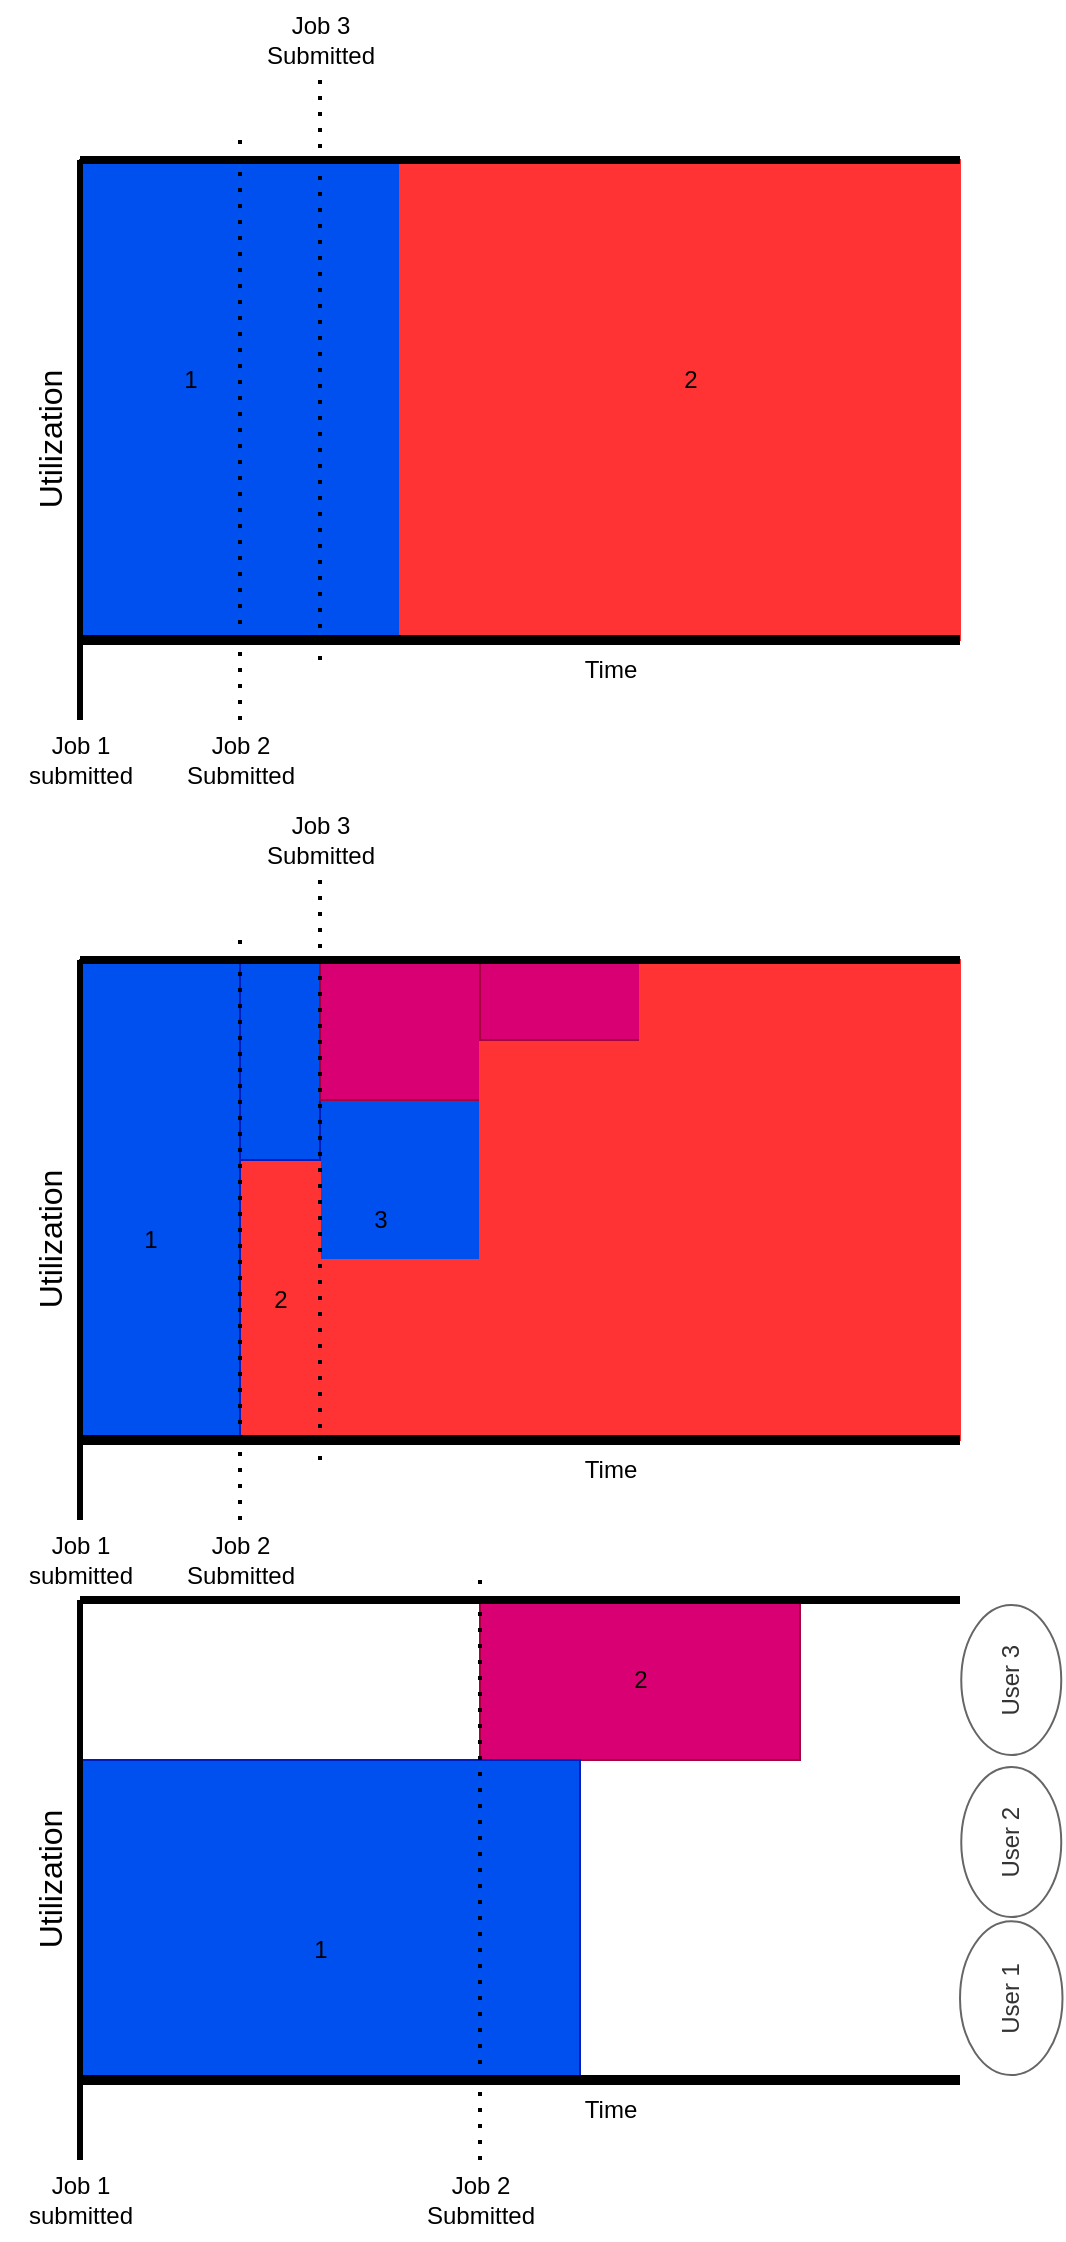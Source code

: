 <mxfile version="28.2.5">
  <diagram name="Page-1" id="hqjtlSOXu0J3TYVjxEZw">
    <mxGraphModel dx="1042" dy="1683" grid="1" gridSize="10" guides="1" tooltips="1" connect="1" arrows="1" fold="1" page="1" pageScale="1" pageWidth="850" pageHeight="1100" math="0" shadow="0">
      <root>
        <mxCell id="0" />
        <mxCell id="1" parent="0" />
        <mxCell id="a4DN0tWLdunBfCbzzwAo-58" value="" style="rounded=0;whiteSpace=wrap;html=1;fillColor=#0050ef;fontColor=#ffffff;strokeColor=#001DBC;" parent="1" vertex="1">
          <mxGeometry x="240" y="510" width="80" height="80" as="geometry" />
        </mxCell>
        <mxCell id="a4DN0tWLdunBfCbzzwAo-61" value="" style="rounded=0;whiteSpace=wrap;html=1;fillColor=#d80073;fontColor=#ffffff;strokeColor=#A50040;" parent="1" vertex="1">
          <mxGeometry x="320" y="760" width="160" height="80" as="geometry" />
        </mxCell>
        <mxCell id="a4DN0tWLdunBfCbzzwAo-59" value="" style="rounded=0;whiteSpace=wrap;html=1;fillColor=#0050ef;fontColor=#ffffff;strokeColor=#001DBC;" parent="1" vertex="1">
          <mxGeometry x="120" y="840" width="250" height="160" as="geometry" />
        </mxCell>
        <mxCell id="a4DN0tWLdunBfCbzzwAo-4" value="" style="rounded=0;whiteSpace=wrap;html=1;fillColor=#0050ef;fontColor=#ffffff;strokeColor=#001DBC;" parent="1" vertex="1">
          <mxGeometry x="120" y="40" width="160" height="240" as="geometry" />
        </mxCell>
        <mxCell id="a4DN0tWLdunBfCbzzwAo-15" value="" style="rounded=0;whiteSpace=wrap;html=1;fillColor=light-dark(#FF3333,#FF0000);fontColor=#ffffff;strokeColor=light-dark(#FF3333,#FF0000);" parent="1" vertex="1">
          <mxGeometry x="280" y="40" width="280" height="240" as="geometry" />
        </mxCell>
        <mxCell id="a4DN0tWLdunBfCbzzwAo-23" value="" style="rounded=0;whiteSpace=wrap;html=1;fillColor=light-dark(#FF3333,#FF0000);fontColor=#ffffff;strokeColor=light-dark(#FF3333,#FF0000);" parent="1" vertex="1">
          <mxGeometry x="200" y="540" width="40" height="140" as="geometry" />
        </mxCell>
        <mxCell id="a4DN0tWLdunBfCbzzwAo-19" value="" style="rounded=0;whiteSpace=wrap;html=1;fillColor=#0050ef;fontColor=#ffffff;strokeColor=#001DBC;" parent="1" vertex="1">
          <mxGeometry x="120" y="440" width="80" height="240" as="geometry" />
        </mxCell>
        <mxCell id="a4DN0tWLdunBfCbzzwAo-30" value="" style="rounded=0;whiteSpace=wrap;html=1;fillColor=#0050ef;fontColor=#ffffff;strokeColor=#001DBC;" parent="1" vertex="1">
          <mxGeometry x="200" y="440" width="40" height="100" as="geometry" />
        </mxCell>
        <mxCell id="a4DN0tWLdunBfCbzzwAo-32" value="" style="rounded=0;whiteSpace=wrap;html=1;fillColor=#d80073;fontColor=#ffffff;strokeColor=#A50040;" parent="1" vertex="1">
          <mxGeometry x="240" y="440" width="80" height="70" as="geometry" />
        </mxCell>
        <mxCell id="a4DN0tWLdunBfCbzzwAo-34" value="" style="rounded=0;whiteSpace=wrap;html=1;fillColor=light-dark(#FF3333,#FF0000);fontColor=#ffffff;strokeColor=light-dark(#FF3333,#FF0000);" parent="1" vertex="1">
          <mxGeometry x="320" y="480" width="80" height="200" as="geometry" />
        </mxCell>
        <mxCell id="a4DN0tWLdunBfCbzzwAo-31" value="" style="rounded=0;whiteSpace=wrap;html=1;fillColor=light-dark(#FF3333,#FF0000);fontColor=#ffffff;strokeColor=light-dark(#FF3333,#FF0000);" parent="1" vertex="1">
          <mxGeometry x="240" y="590" width="80" height="90" as="geometry" />
        </mxCell>
        <mxCell id="a4DN0tWLdunBfCbzzwAo-36" value="" style="rounded=0;whiteSpace=wrap;html=1;fillColor=#d80073;fontColor=#ffffff;strokeColor=#A50040;" parent="1" vertex="1">
          <mxGeometry x="320" y="440" width="80" height="40" as="geometry" />
        </mxCell>
        <mxCell id="a4DN0tWLdunBfCbzzwAo-35" value="" style="rounded=0;whiteSpace=wrap;html=1;fillColor=light-dark(#FF3333,#FF0000);fontColor=#ffffff;strokeColor=light-dark(#FF3333,#FF0000);" parent="1" vertex="1">
          <mxGeometry x="400" y="440" width="160" height="240" as="geometry" />
        </mxCell>
        <mxCell id="a4DN0tWLdunBfCbzzwAo-1" value="" style="endArrow=none;html=1;rounded=0;strokeWidth=3;" parent="1" edge="1">
          <mxGeometry width="50" height="50" relative="1" as="geometry">
            <mxPoint x="120" y="320" as="sourcePoint" />
            <mxPoint x="120" y="40" as="targetPoint" />
          </mxGeometry>
        </mxCell>
        <mxCell id="a4DN0tWLdunBfCbzzwAo-2" value="" style="endArrow=none;html=1;rounded=0;fontSize=11;strokeWidth=5;" parent="1" edge="1">
          <mxGeometry width="50" height="50" relative="1" as="geometry">
            <mxPoint x="120" y="280" as="sourcePoint" />
            <mxPoint x="560" y="280" as="targetPoint" />
          </mxGeometry>
        </mxCell>
        <mxCell id="a4DN0tWLdunBfCbzzwAo-3" value="" style="endArrow=none;html=1;rounded=0;strokeWidth=4;" parent="1" edge="1">
          <mxGeometry width="50" height="50" relative="1" as="geometry">
            <mxPoint x="120" y="40" as="sourcePoint" />
            <mxPoint x="560" y="40" as="targetPoint" />
          </mxGeometry>
        </mxCell>
        <mxCell id="a4DN0tWLdunBfCbzzwAo-6" value="" style="endArrow=none;dashed=1;html=1;dashPattern=1 3;strokeWidth=2;rounded=0;" parent="1" edge="1">
          <mxGeometry width="50" height="50" relative="1" as="geometry">
            <mxPoint x="200" y="320" as="sourcePoint" />
            <mxPoint x="200" y="30" as="targetPoint" />
          </mxGeometry>
        </mxCell>
        <mxCell id="a4DN0tWLdunBfCbzzwAo-7" value="&lt;font style=&quot;font-size: 16px;&quot;&gt;Utilization&lt;/font&gt;" style="text;html=1;align=center;verticalAlign=middle;resizable=0;points=[];autosize=1;strokeColor=none;fillColor=none;rotation=-90;" parent="1" vertex="1">
          <mxGeometry x="60" y="165" width="90" height="30" as="geometry" />
        </mxCell>
        <mxCell id="a4DN0tWLdunBfCbzzwAo-8" value="&lt;span style=&quot;color: light-dark(rgb(0, 0, 0), rgb(0, 0, 0));&quot;&gt;1&lt;/span&gt;" style="text;html=1;align=center;verticalAlign=middle;resizable=0;points=[];autosize=1;strokeColor=none;fillColor=none;" parent="1" vertex="1">
          <mxGeometry x="160" y="135" width="30" height="30" as="geometry" />
        </mxCell>
        <mxCell id="a4DN0tWLdunBfCbzzwAo-9" value="&lt;span style=&quot;color: light-dark(rgb(0, 0, 0), rgb(0, 0, 0));&quot;&gt;2&lt;/span&gt;" style="text;html=1;align=center;verticalAlign=middle;resizable=0;points=[];autosize=1;strokeColor=none;fillColor=none;" parent="1" vertex="1">
          <mxGeometry x="410" y="135" width="30" height="30" as="geometry" />
        </mxCell>
        <mxCell id="a4DN0tWLdunBfCbzzwAo-10" value="Time" style="text;html=1;align=center;verticalAlign=middle;resizable=0;points=[];autosize=1;strokeColor=none;fillColor=none;" parent="1" vertex="1">
          <mxGeometry x="360" y="280" width="50" height="30" as="geometry" />
        </mxCell>
        <mxCell id="a4DN0tWLdunBfCbzzwAo-11" value="&lt;div&gt;Job 1&lt;/div&gt;&lt;div&gt;submitted&lt;/div&gt;" style="text;html=1;align=center;verticalAlign=middle;resizable=0;points=[];autosize=1;strokeColor=none;fillColor=none;" parent="1" vertex="1">
          <mxGeometry x="80" y="320" width="80" height="40" as="geometry" />
        </mxCell>
        <mxCell id="a4DN0tWLdunBfCbzzwAo-12" value="&lt;div&gt;Job 2&lt;/div&gt;&lt;div&gt;Submitted&lt;/div&gt;" style="text;html=1;align=center;verticalAlign=middle;resizable=0;points=[];autosize=1;strokeColor=none;fillColor=none;" parent="1" vertex="1">
          <mxGeometry x="160" y="320" width="80" height="40" as="geometry" />
        </mxCell>
        <mxCell id="a4DN0tWLdunBfCbzzwAo-13" value="" style="endArrow=none;dashed=1;html=1;dashPattern=1 3;strokeWidth=2;rounded=0;" parent="1" edge="1">
          <mxGeometry width="50" height="50" relative="1" as="geometry">
            <mxPoint x="240" y="290" as="sourcePoint" />
            <mxPoint x="240" as="targetPoint" />
          </mxGeometry>
        </mxCell>
        <mxCell id="a4DN0tWLdunBfCbzzwAo-14" value="&lt;div&gt;Job 3&lt;/div&gt;&lt;div&gt;Submitted&lt;/div&gt;" style="text;html=1;align=center;verticalAlign=middle;resizable=0;points=[];autosize=1;strokeColor=none;fillColor=none;" parent="1" vertex="1">
          <mxGeometry x="200" y="-40" width="80" height="40" as="geometry" />
        </mxCell>
        <mxCell id="a4DN0tWLdunBfCbzzwAo-16" value="" style="endArrow=none;html=1;rounded=0;strokeWidth=3;" parent="1" edge="1">
          <mxGeometry width="50" height="50" relative="1" as="geometry">
            <mxPoint x="120" y="720" as="sourcePoint" />
            <mxPoint x="120" y="440" as="targetPoint" />
          </mxGeometry>
        </mxCell>
        <mxCell id="a4DN0tWLdunBfCbzzwAo-17" value="" style="endArrow=none;html=1;rounded=0;fontSize=11;strokeWidth=5;" parent="1" edge="1">
          <mxGeometry width="50" height="50" relative="1" as="geometry">
            <mxPoint x="120" y="680" as="sourcePoint" />
            <mxPoint x="560" y="680" as="targetPoint" />
          </mxGeometry>
        </mxCell>
        <mxCell id="a4DN0tWLdunBfCbzzwAo-18" value="" style="endArrow=none;html=1;rounded=0;strokeWidth=4;" parent="1" edge="1">
          <mxGeometry width="50" height="50" relative="1" as="geometry">
            <mxPoint x="120" y="440" as="sourcePoint" />
            <mxPoint x="560" y="440" as="targetPoint" />
          </mxGeometry>
        </mxCell>
        <mxCell id="a4DN0tWLdunBfCbzzwAo-21" value="&lt;font style=&quot;font-size: 16px;&quot;&gt;Utilization&lt;/font&gt;" style="text;html=1;align=center;verticalAlign=middle;resizable=0;points=[];autosize=1;strokeColor=none;fillColor=none;rotation=-90;" parent="1" vertex="1">
          <mxGeometry x="60" y="565" width="90" height="30" as="geometry" />
        </mxCell>
        <mxCell id="a4DN0tWLdunBfCbzzwAo-22" value="&lt;span style=&quot;color: light-dark(rgb(0, 0, 0), rgb(0, 0, 0));&quot;&gt;1&lt;/span&gt;" style="text;html=1;align=center;verticalAlign=middle;resizable=0;points=[];autosize=1;strokeColor=none;fillColor=none;" parent="1" vertex="1">
          <mxGeometry x="140" y="565" width="30" height="30" as="geometry" />
        </mxCell>
        <mxCell id="a4DN0tWLdunBfCbzzwAo-24" value="&lt;span style=&quot;color: light-dark(rgb(0, 0, 0), rgb(0, 0, 0));&quot;&gt;2&lt;/span&gt;" style="text;html=1;align=center;verticalAlign=middle;resizable=0;points=[];autosize=1;strokeColor=none;fillColor=none;" parent="1" vertex="1">
          <mxGeometry x="205" y="595" width="30" height="30" as="geometry" />
        </mxCell>
        <mxCell id="a4DN0tWLdunBfCbzzwAo-25" value="Time" style="text;html=1;align=center;verticalAlign=middle;resizable=0;points=[];autosize=1;strokeColor=none;fillColor=none;" parent="1" vertex="1">
          <mxGeometry x="360" y="680" width="50" height="30" as="geometry" />
        </mxCell>
        <mxCell id="a4DN0tWLdunBfCbzzwAo-26" value="&lt;div&gt;Job 1&lt;/div&gt;&lt;div&gt;submitted&lt;/div&gt;" style="text;html=1;align=center;verticalAlign=middle;resizable=0;points=[];autosize=1;strokeColor=none;fillColor=none;" parent="1" vertex="1">
          <mxGeometry x="80" y="720" width="80" height="40" as="geometry" />
        </mxCell>
        <mxCell id="a4DN0tWLdunBfCbzzwAo-27" value="&lt;div&gt;Job 2&lt;/div&gt;&lt;div&gt;Submitted&lt;/div&gt;" style="text;html=1;align=center;verticalAlign=middle;resizable=0;points=[];autosize=1;strokeColor=none;fillColor=none;" parent="1" vertex="1">
          <mxGeometry x="160" y="720" width="80" height="40" as="geometry" />
        </mxCell>
        <mxCell id="a4DN0tWLdunBfCbzzwAo-29" value="&lt;div&gt;Job 3&lt;/div&gt;&lt;div&gt;Submitted&lt;/div&gt;" style="text;html=1;align=center;verticalAlign=middle;resizable=0;points=[];autosize=1;strokeColor=none;fillColor=none;" parent="1" vertex="1">
          <mxGeometry x="200" y="360" width="80" height="40" as="geometry" />
        </mxCell>
        <mxCell id="a4DN0tWLdunBfCbzzwAo-28" value="" style="endArrow=none;dashed=1;html=1;dashPattern=1 3;strokeWidth=2;rounded=0;" parent="1" edge="1">
          <mxGeometry width="50" height="50" relative="1" as="geometry">
            <mxPoint x="240" y="690" as="sourcePoint" />
            <mxPoint x="240" y="400" as="targetPoint" />
          </mxGeometry>
        </mxCell>
        <mxCell id="a4DN0tWLdunBfCbzzwAo-20" value="" style="endArrow=none;dashed=1;html=1;dashPattern=1 3;strokeWidth=2;rounded=0;" parent="1" edge="1">
          <mxGeometry width="50" height="50" relative="1" as="geometry">
            <mxPoint x="200" y="720" as="sourcePoint" />
            <mxPoint x="200" y="430" as="targetPoint" />
          </mxGeometry>
        </mxCell>
        <mxCell id="a4DN0tWLdunBfCbzzwAo-33" value="&lt;span style=&quot;color: light-dark(rgb(0, 0, 0), rgb(0, 0, 0));&quot;&gt;3&lt;/span&gt;" style="text;html=1;align=center;verticalAlign=middle;resizable=0;points=[];autosize=1;strokeColor=none;fillColor=none;" parent="1" vertex="1">
          <mxGeometry x="255" y="555" width="30" height="30" as="geometry" />
        </mxCell>
        <mxCell id="a4DN0tWLdunBfCbzzwAo-37" value="" style="endArrow=none;html=1;rounded=0;strokeWidth=3;" parent="1" edge="1">
          <mxGeometry width="50" height="50" relative="1" as="geometry">
            <mxPoint x="120" y="1040" as="sourcePoint" />
            <mxPoint x="120" y="760" as="targetPoint" />
          </mxGeometry>
        </mxCell>
        <mxCell id="a4DN0tWLdunBfCbzzwAo-38" value="" style="endArrow=none;html=1;rounded=0;fontSize=11;strokeWidth=5;" parent="1" edge="1">
          <mxGeometry width="50" height="50" relative="1" as="geometry">
            <mxPoint x="120" y="1000" as="sourcePoint" />
            <mxPoint x="560" y="1000" as="targetPoint" />
          </mxGeometry>
        </mxCell>
        <mxCell id="a4DN0tWLdunBfCbzzwAo-39" value="" style="endArrow=none;html=1;rounded=0;strokeWidth=4;" parent="1" edge="1">
          <mxGeometry width="50" height="50" relative="1" as="geometry">
            <mxPoint x="120" y="760" as="sourcePoint" />
            <mxPoint x="560" y="760" as="targetPoint" />
          </mxGeometry>
        </mxCell>
        <mxCell id="a4DN0tWLdunBfCbzzwAo-41" value="&lt;font style=&quot;font-size: 16px;&quot;&gt;Utilization&lt;/font&gt;" style="text;html=1;align=center;verticalAlign=middle;resizable=0;points=[];autosize=1;strokeColor=none;fillColor=none;rotation=-90;" parent="1" vertex="1">
          <mxGeometry x="60" y="885" width="90" height="30" as="geometry" />
        </mxCell>
        <mxCell id="a4DN0tWLdunBfCbzzwAo-45" value="Time" style="text;html=1;align=center;verticalAlign=middle;resizable=0;points=[];autosize=1;strokeColor=none;fillColor=none;" parent="1" vertex="1">
          <mxGeometry x="360" y="1000" width="50" height="30" as="geometry" />
        </mxCell>
        <mxCell id="a4DN0tWLdunBfCbzzwAo-46" value="&lt;div&gt;Job 1&lt;/div&gt;&lt;div&gt;submitted&lt;/div&gt;" style="text;html=1;align=center;verticalAlign=middle;resizable=0;points=[];autosize=1;strokeColor=none;fillColor=none;" parent="1" vertex="1">
          <mxGeometry x="80" y="1040" width="80" height="40" as="geometry" />
        </mxCell>
        <mxCell id="a4DN0tWLdunBfCbzzwAo-47" value="&lt;div&gt;Job 2&lt;/div&gt;&lt;div&gt;Submitted&lt;/div&gt;" style="text;html=1;align=center;verticalAlign=middle;resizable=0;points=[];autosize=1;strokeColor=none;fillColor=none;" parent="1" vertex="1">
          <mxGeometry x="280" y="1040" width="80" height="40" as="geometry" />
        </mxCell>
        <mxCell id="a4DN0tWLdunBfCbzzwAo-53" value="" style="endArrow=none;dashed=1;html=1;dashPattern=1 3;strokeWidth=2;rounded=0;" parent="1" edge="1">
          <mxGeometry width="50" height="50" relative="1" as="geometry">
            <mxPoint x="320" y="1040" as="sourcePoint" />
            <mxPoint x="320" y="750" as="targetPoint" />
          </mxGeometry>
        </mxCell>
        <mxCell id="a4DN0tWLdunBfCbzzwAo-62" value="&lt;span style=&quot;color: light-dark(rgb(0, 0, 0), rgb(0, 0, 0));&quot;&gt;2&lt;/span&gt;" style="text;html=1;align=center;verticalAlign=middle;resizable=0;points=[];autosize=1;strokeColor=none;fillColor=none;" parent="1" vertex="1">
          <mxGeometry x="385" y="785" width="30" height="30" as="geometry" />
        </mxCell>
        <mxCell id="a4DN0tWLdunBfCbzzwAo-64" value="&lt;span style=&quot;color: light-dark(rgb(0, 0, 0), rgb(0, 0, 0));&quot;&gt;1&lt;/span&gt;" style="text;html=1;align=center;verticalAlign=middle;resizable=0;points=[];autosize=1;strokeColor=none;fillColor=none;" parent="1" vertex="1">
          <mxGeometry x="225" y="920" width="30" height="30" as="geometry" />
        </mxCell>
        <mxCell id="KaQ-j1_GzLLHuJ-c1gCZ-1" value="User 1" style="ellipse;whiteSpace=wrap;html=1;fillColor=light-dark(#FFFFFF,#FFFFFF);fontColor=#333333;strokeColor=#666666;rotation=-90;" vertex="1" parent="1">
          <mxGeometry x="547.19" y="933.44" width="76.88" height="51.25" as="geometry" />
        </mxCell>
        <mxCell id="KaQ-j1_GzLLHuJ-c1gCZ-2" value="User 2" style="ellipse;whiteSpace=wrap;html=1;fillColor=light-dark(#FFFFFF,#FFFFFF);fontColor=#333333;strokeColor=#666666;rotation=-90;" vertex="1" parent="1">
          <mxGeometry x="548.13" y="856" width="75" height="50" as="geometry" />
        </mxCell>
        <mxCell id="KaQ-j1_GzLLHuJ-c1gCZ-3" value="User 3" style="ellipse;whiteSpace=wrap;html=1;fillColor=light-dark(#FFFFFF,#FFFFFF);fontColor=#333333;strokeColor=#666666;rotation=-90;" vertex="1" parent="1">
          <mxGeometry x="548.13" y="775" width="75" height="50" as="geometry" />
        </mxCell>
      </root>
    </mxGraphModel>
  </diagram>
</mxfile>
